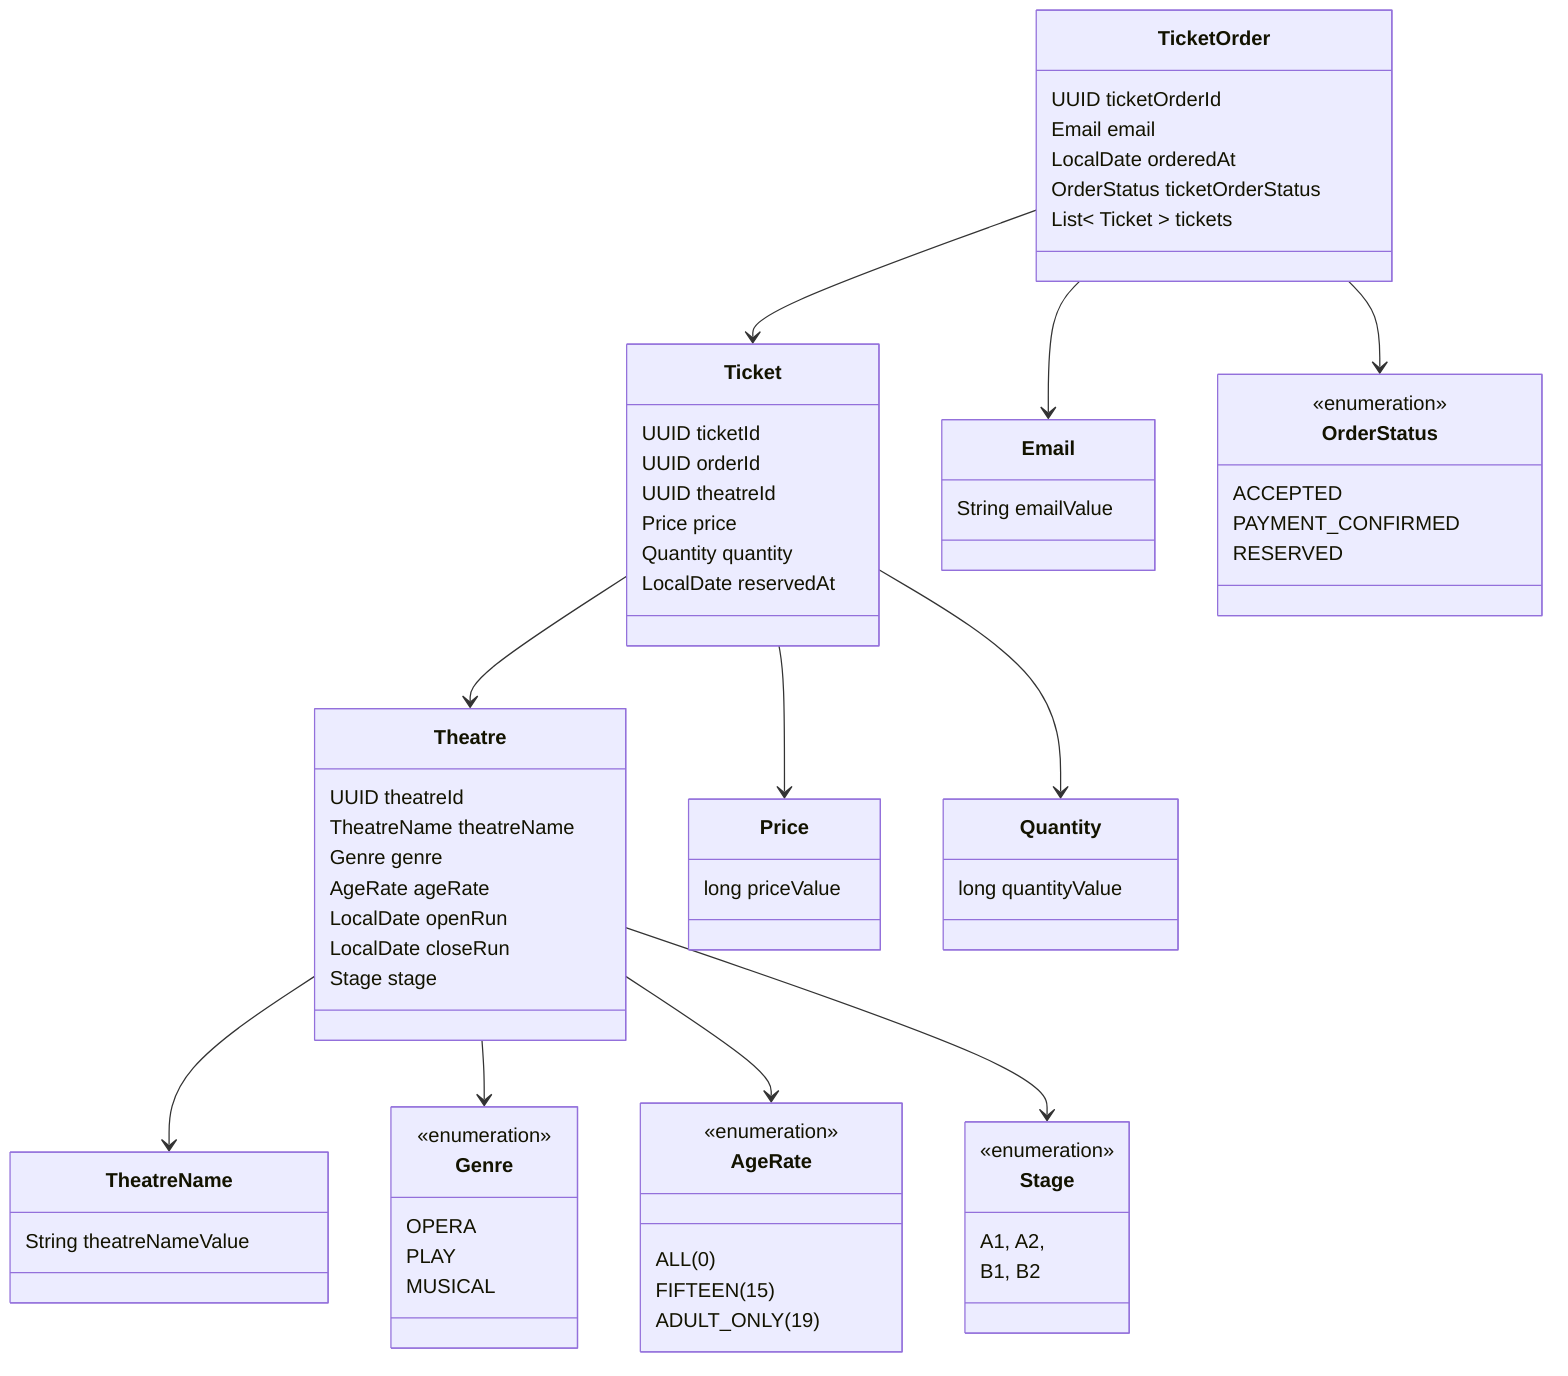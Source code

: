 classDiagram

    %% domain Theatre
    class Theatre {
        UUID theatreId
        TheatreName theatreName
        Genre genre
        AgeRate ageRate
        LocalDate openRun
        LocalDate closeRun
        Stage stage
    }

    class TheatreName {
        String theatreNameValue
    }

    class Genre {
        <<enumeration>>
        OPERA
        PLAY
        MUSICAL
    }

    class AgeRate {
        <<enumeration>>
        ALL(0)
        FIFTEEN(15)
        ADULT_ONLY(19)
    }

    class Stage {
        <<enumeration>>
        A1, A2,
        B1, B2
    }

    Theatre --> TheatreName
    Theatre --> Genre
    Theatre --> AgeRate
    Theatre --> Stage

    %% domain Ticket
    class Ticket {
        UUID ticketId
        UUID orderId
        UUID theatreId
        Price price
        Quantity quantity
        LocalDate reservedAt
    }

    class Price {
        long priceValue
    }

    class Quantity {
        long quantityValue
    }

    Ticket --> Price
    Ticket --> Quantity

    %% domain TicketOrder
    class TicketOrder {
        UUID ticketOrderId
        Email email
        LocalDate orderedAt
        OrderStatus ticketOrderStatus
        List< Ticket > tickets
    }

    class Email {
        String emailValue
    }

    class OrderStatus {
        <<enumeration>>
        ACCEPTED
        PAYMENT_CONFIRMED
        RESERVED
    }

    TicketOrder --> Email
    TicketOrder --> OrderStatus

    TicketOrder --> Ticket

    Ticket --> Theatre